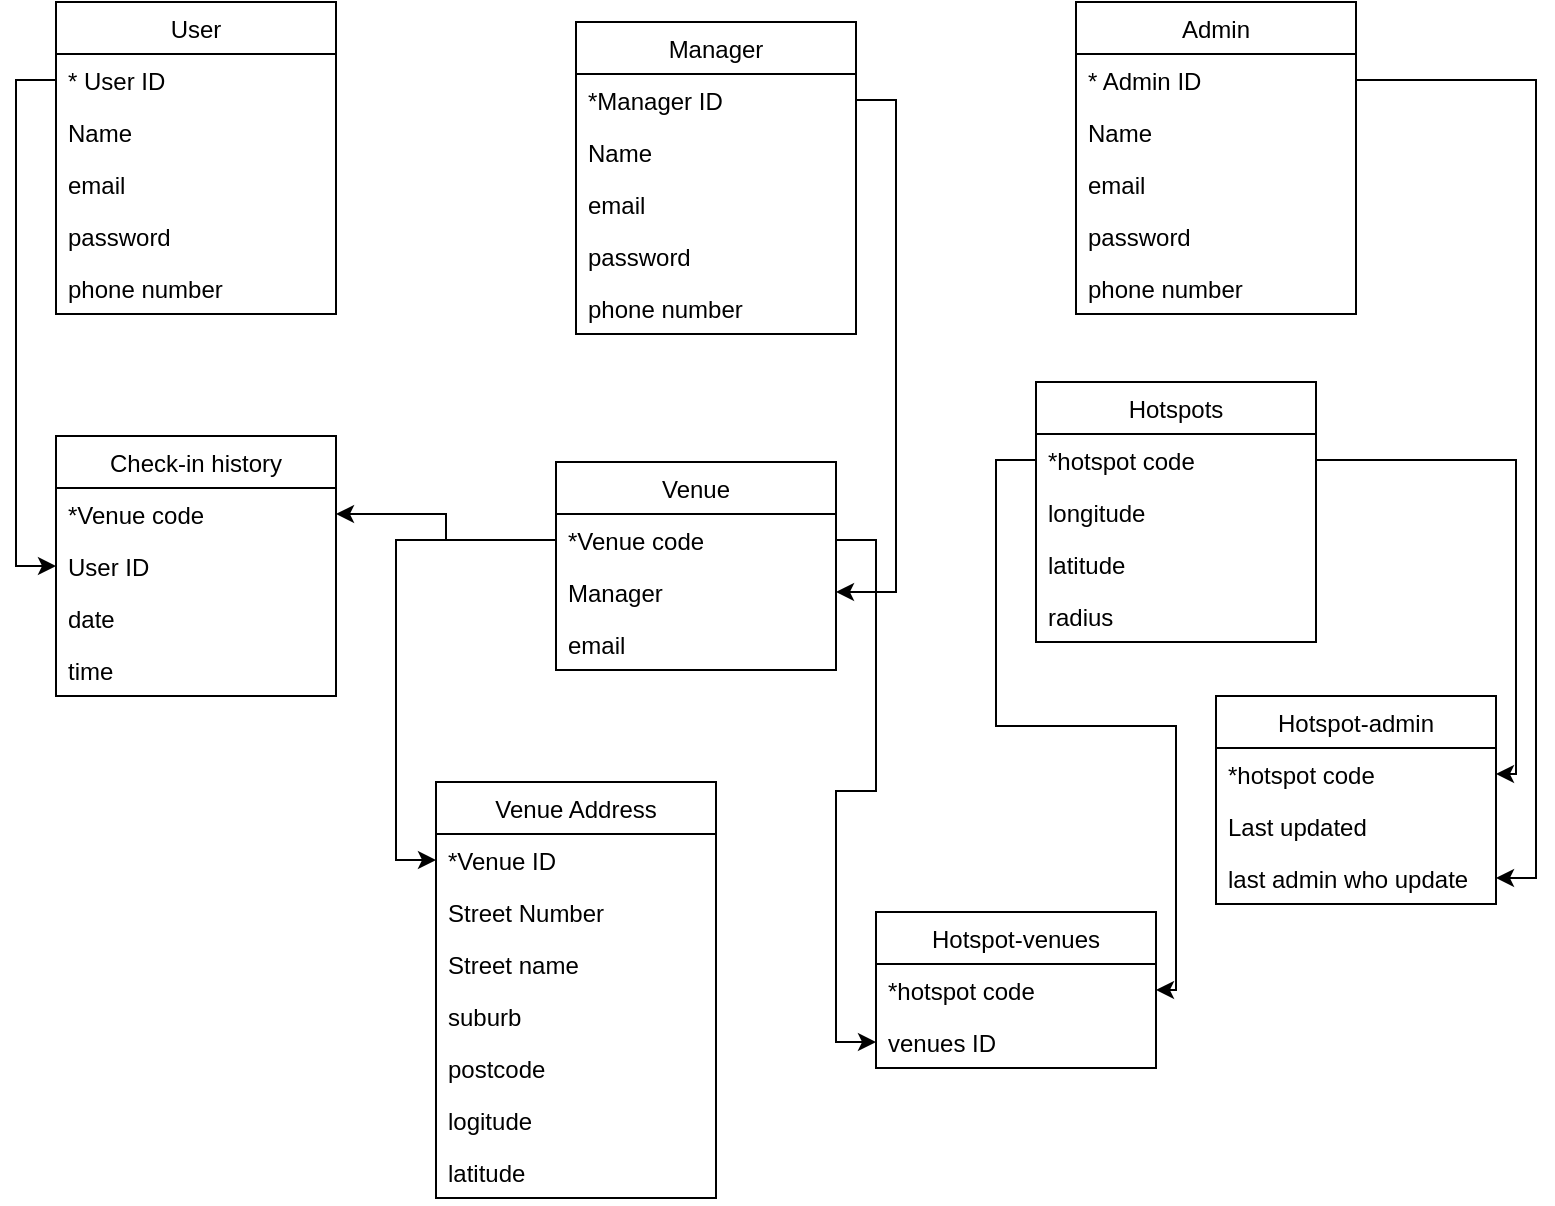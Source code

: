 <mxfile version="14.7.6" type="device"><diagram id="hts6R-OQhtAi6WgxN17U" name="Page-1"><mxGraphModel dx="1303" dy="780" grid="1" gridSize="10" guides="1" tooltips="1" connect="1" arrows="1" fold="1" page="1" pageScale="1" pageWidth="827" pageHeight="1169" math="0" shadow="0"><root><mxCell id="0"/><mxCell id="1" parent="0"/><mxCell id="DqzICGgm_i6fy6qSfMuo-1" value="User" style="swimlane;fontStyle=0;childLayout=stackLayout;horizontal=1;startSize=26;horizontalStack=0;resizeParent=1;resizeParentMax=0;resizeLast=0;collapsible=1;marginBottom=0;" parent="1" vertex="1"><mxGeometry x="70" y="40" width="140" height="156" as="geometry"/></mxCell><mxCell id="DqzICGgm_i6fy6qSfMuo-6" value="* User ID" style="text;strokeColor=none;fillColor=none;align=left;verticalAlign=top;spacingLeft=4;spacingRight=4;overflow=hidden;rotatable=0;points=[[0,0.5],[1,0.5]];portConstraint=eastwest;" parent="DqzICGgm_i6fy6qSfMuo-1" vertex="1"><mxGeometry y="26" width="140" height="26" as="geometry"/></mxCell><mxCell id="DqzICGgm_i6fy6qSfMuo-2" value="Name" style="text;strokeColor=none;fillColor=none;align=left;verticalAlign=top;spacingLeft=4;spacingRight=4;overflow=hidden;rotatable=0;points=[[0,0.5],[1,0.5]];portConstraint=eastwest;" parent="DqzICGgm_i6fy6qSfMuo-1" vertex="1"><mxGeometry y="52" width="140" height="26" as="geometry"/></mxCell><mxCell id="DqzICGgm_i6fy6qSfMuo-3" value="email" style="text;strokeColor=none;fillColor=none;align=left;verticalAlign=top;spacingLeft=4;spacingRight=4;overflow=hidden;rotatable=0;points=[[0,0.5],[1,0.5]];portConstraint=eastwest;" parent="DqzICGgm_i6fy6qSfMuo-1" vertex="1"><mxGeometry y="78" width="140" height="26" as="geometry"/></mxCell><mxCell id="DqzICGgm_i6fy6qSfMuo-4" value="password" style="text;strokeColor=none;fillColor=none;align=left;verticalAlign=top;spacingLeft=4;spacingRight=4;overflow=hidden;rotatable=0;points=[[0,0.5],[1,0.5]];portConstraint=eastwest;" parent="DqzICGgm_i6fy6qSfMuo-1" vertex="1"><mxGeometry y="104" width="140" height="26" as="geometry"/></mxCell><mxCell id="DqzICGgm_i6fy6qSfMuo-5" value="phone number" style="text;strokeColor=none;fillColor=none;align=left;verticalAlign=top;spacingLeft=4;spacingRight=4;overflow=hidden;rotatable=0;points=[[0,0.5],[1,0.5]];portConstraint=eastwest;" parent="DqzICGgm_i6fy6qSfMuo-1" vertex="1"><mxGeometry y="130" width="140" height="26" as="geometry"/></mxCell><mxCell id="DqzICGgm_i6fy6qSfMuo-7" value="Venue" style="swimlane;fontStyle=0;childLayout=stackLayout;horizontal=1;startSize=26;horizontalStack=0;resizeParent=1;resizeParentMax=0;resizeLast=0;collapsible=1;marginBottom=0;" parent="1" vertex="1"><mxGeometry x="320" y="270" width="140" height="104" as="geometry"/></mxCell><mxCell id="DqzICGgm_i6fy6qSfMuo-9" value="*Venue code" style="text;strokeColor=none;fillColor=none;align=left;verticalAlign=top;spacingLeft=4;spacingRight=4;overflow=hidden;rotatable=0;points=[[0,0.5],[1,0.5]];portConstraint=eastwest;" parent="DqzICGgm_i6fy6qSfMuo-7" vertex="1"><mxGeometry y="26" width="140" height="26" as="geometry"/></mxCell><mxCell id="DqzICGgm_i6fy6qSfMuo-8" value="Manager" style="text;strokeColor=none;fillColor=none;align=left;verticalAlign=top;spacingLeft=4;spacingRight=4;overflow=hidden;rotatable=0;points=[[0,0.5],[1,0.5]];portConstraint=eastwest;" parent="DqzICGgm_i6fy6qSfMuo-7" vertex="1"><mxGeometry y="52" width="140" height="26" as="geometry"/></mxCell><mxCell id="DqzICGgm_i6fy6qSfMuo-10" value="email" style="text;strokeColor=none;fillColor=none;align=left;verticalAlign=top;spacingLeft=4;spacingRight=4;overflow=hidden;rotatable=0;points=[[0,0.5],[1,0.5]];portConstraint=eastwest;" parent="DqzICGgm_i6fy6qSfMuo-7" vertex="1"><mxGeometry y="78" width="140" height="26" as="geometry"/></mxCell><mxCell id="DqzICGgm_i6fy6qSfMuo-13" value="Admin" style="swimlane;fontStyle=0;childLayout=stackLayout;horizontal=1;startSize=26;horizontalStack=0;resizeParent=1;resizeParentMax=0;resizeLast=0;collapsible=1;marginBottom=0;" parent="1" vertex="1"><mxGeometry x="580" y="40" width="140" height="156" as="geometry"/></mxCell><mxCell id="DqzICGgm_i6fy6qSfMuo-14" value="* Admin ID" style="text;strokeColor=none;fillColor=none;align=left;verticalAlign=top;spacingLeft=4;spacingRight=4;overflow=hidden;rotatable=0;points=[[0,0.5],[1,0.5]];portConstraint=eastwest;" parent="DqzICGgm_i6fy6qSfMuo-13" vertex="1"><mxGeometry y="26" width="140" height="26" as="geometry"/></mxCell><mxCell id="DqzICGgm_i6fy6qSfMuo-15" value="Name" style="text;strokeColor=none;fillColor=none;align=left;verticalAlign=top;spacingLeft=4;spacingRight=4;overflow=hidden;rotatable=0;points=[[0,0.5],[1,0.5]];portConstraint=eastwest;" parent="DqzICGgm_i6fy6qSfMuo-13" vertex="1"><mxGeometry y="52" width="140" height="26" as="geometry"/></mxCell><mxCell id="DqzICGgm_i6fy6qSfMuo-16" value="email" style="text;strokeColor=none;fillColor=none;align=left;verticalAlign=top;spacingLeft=4;spacingRight=4;overflow=hidden;rotatable=0;points=[[0,0.5],[1,0.5]];portConstraint=eastwest;" parent="DqzICGgm_i6fy6qSfMuo-13" vertex="1"><mxGeometry y="78" width="140" height="26" as="geometry"/></mxCell><mxCell id="DqzICGgm_i6fy6qSfMuo-17" value="password" style="text;strokeColor=none;fillColor=none;align=left;verticalAlign=top;spacingLeft=4;spacingRight=4;overflow=hidden;rotatable=0;points=[[0,0.5],[1,0.5]];portConstraint=eastwest;" parent="DqzICGgm_i6fy6qSfMuo-13" vertex="1"><mxGeometry y="104" width="140" height="26" as="geometry"/></mxCell><mxCell id="DqzICGgm_i6fy6qSfMuo-18" value="phone number" style="text;strokeColor=none;fillColor=none;align=left;verticalAlign=top;spacingLeft=4;spacingRight=4;overflow=hidden;rotatable=0;points=[[0,0.5],[1,0.5]];portConstraint=eastwest;" parent="DqzICGgm_i6fy6qSfMuo-13" vertex="1"><mxGeometry y="130" width="140" height="26" as="geometry"/></mxCell><mxCell id="DqzICGgm_i6fy6qSfMuo-19" value="Manager" style="swimlane;fontStyle=0;childLayout=stackLayout;horizontal=1;startSize=26;horizontalStack=0;resizeParent=1;resizeParentMax=0;resizeLast=0;collapsible=1;marginBottom=0;" parent="1" vertex="1"><mxGeometry x="330" y="50" width="140" height="156" as="geometry"/></mxCell><mxCell id="DqzICGgm_i6fy6qSfMuo-20" value="*Manager ID" style="text;strokeColor=none;fillColor=none;align=left;verticalAlign=top;spacingLeft=4;spacingRight=4;overflow=hidden;rotatable=0;points=[[0,0.5],[1,0.5]];portConstraint=eastwest;" parent="DqzICGgm_i6fy6qSfMuo-19" vertex="1"><mxGeometry y="26" width="140" height="26" as="geometry"/></mxCell><mxCell id="DqzICGgm_i6fy6qSfMuo-21" value="Name" style="text;strokeColor=none;fillColor=none;align=left;verticalAlign=top;spacingLeft=4;spacingRight=4;overflow=hidden;rotatable=0;points=[[0,0.5],[1,0.5]];portConstraint=eastwest;" parent="DqzICGgm_i6fy6qSfMuo-19" vertex="1"><mxGeometry y="52" width="140" height="26" as="geometry"/></mxCell><mxCell id="DqzICGgm_i6fy6qSfMuo-22" value="email" style="text;strokeColor=none;fillColor=none;align=left;verticalAlign=top;spacingLeft=4;spacingRight=4;overflow=hidden;rotatable=0;points=[[0,0.5],[1,0.5]];portConstraint=eastwest;" parent="DqzICGgm_i6fy6qSfMuo-19" vertex="1"><mxGeometry y="78" width="140" height="26" as="geometry"/></mxCell><mxCell id="DqzICGgm_i6fy6qSfMuo-23" value="password" style="text;strokeColor=none;fillColor=none;align=left;verticalAlign=top;spacingLeft=4;spacingRight=4;overflow=hidden;rotatable=0;points=[[0,0.5],[1,0.5]];portConstraint=eastwest;" parent="DqzICGgm_i6fy6qSfMuo-19" vertex="1"><mxGeometry y="104" width="140" height="26" as="geometry"/></mxCell><mxCell id="DqzICGgm_i6fy6qSfMuo-24" value="phone number" style="text;strokeColor=none;fillColor=none;align=left;verticalAlign=top;spacingLeft=4;spacingRight=4;overflow=hidden;rotatable=0;points=[[0,0.5],[1,0.5]];portConstraint=eastwest;" parent="DqzICGgm_i6fy6qSfMuo-19" vertex="1"><mxGeometry y="130" width="140" height="26" as="geometry"/></mxCell><mxCell id="DqzICGgm_i6fy6qSfMuo-26" value="Venue Address" style="swimlane;fontStyle=0;childLayout=stackLayout;horizontal=1;startSize=26;horizontalStack=0;resizeParent=1;resizeParentMax=0;resizeLast=0;collapsible=1;marginBottom=0;" parent="1" vertex="1"><mxGeometry x="260" y="430" width="140" height="208" as="geometry"/></mxCell><mxCell id="DqzICGgm_i6fy6qSfMuo-27" value="*Venue ID" style="text;strokeColor=none;fillColor=none;align=left;verticalAlign=top;spacingLeft=4;spacingRight=4;overflow=hidden;rotatable=0;points=[[0,0.5],[1,0.5]];portConstraint=eastwest;" parent="DqzICGgm_i6fy6qSfMuo-26" vertex="1"><mxGeometry y="26" width="140" height="26" as="geometry"/></mxCell><mxCell id="DqzICGgm_i6fy6qSfMuo-28" value="Street Number" style="text;strokeColor=none;fillColor=none;align=left;verticalAlign=top;spacingLeft=4;spacingRight=4;overflow=hidden;rotatable=0;points=[[0,0.5],[1,0.5]];portConstraint=eastwest;" parent="DqzICGgm_i6fy6qSfMuo-26" vertex="1"><mxGeometry y="52" width="140" height="26" as="geometry"/></mxCell><mxCell id="DqzICGgm_i6fy6qSfMuo-29" value="Street name" style="text;strokeColor=none;fillColor=none;align=left;verticalAlign=top;spacingLeft=4;spacingRight=4;overflow=hidden;rotatable=0;points=[[0,0.5],[1,0.5]];portConstraint=eastwest;" parent="DqzICGgm_i6fy6qSfMuo-26" vertex="1"><mxGeometry y="78" width="140" height="26" as="geometry"/></mxCell><mxCell id="DqzICGgm_i6fy6qSfMuo-30" value="suburb" style="text;strokeColor=none;fillColor=none;align=left;verticalAlign=top;spacingLeft=4;spacingRight=4;overflow=hidden;rotatable=0;points=[[0,0.5],[1,0.5]];portConstraint=eastwest;" parent="DqzICGgm_i6fy6qSfMuo-26" vertex="1"><mxGeometry y="104" width="140" height="26" as="geometry"/></mxCell><mxCell id="DqzICGgm_i6fy6qSfMuo-31" value="postcode" style="text;strokeColor=none;fillColor=none;align=left;verticalAlign=top;spacingLeft=4;spacingRight=4;overflow=hidden;rotatable=0;points=[[0,0.5],[1,0.5]];portConstraint=eastwest;" parent="DqzICGgm_i6fy6qSfMuo-26" vertex="1"><mxGeometry y="130" width="140" height="26" as="geometry"/></mxCell><mxCell id="DqzICGgm_i6fy6qSfMuo-33" value="logitude" style="text;strokeColor=none;fillColor=none;align=left;verticalAlign=top;spacingLeft=4;spacingRight=4;overflow=hidden;rotatable=0;points=[[0,0.5],[1,0.5]];portConstraint=eastwest;" parent="DqzICGgm_i6fy6qSfMuo-26" vertex="1"><mxGeometry y="156" width="140" height="26" as="geometry"/></mxCell><mxCell id="DqzICGgm_i6fy6qSfMuo-34" value="latitude" style="text;strokeColor=none;fillColor=none;align=left;verticalAlign=top;spacingLeft=4;spacingRight=4;overflow=hidden;rotatable=0;points=[[0,0.5],[1,0.5]];portConstraint=eastwest;" parent="DqzICGgm_i6fy6qSfMuo-26" vertex="1"><mxGeometry y="182" width="140" height="26" as="geometry"/></mxCell><mxCell id="DqzICGgm_i6fy6qSfMuo-35" style="edgeStyle=orthogonalEdgeStyle;rounded=0;orthogonalLoop=1;jettySize=auto;html=1;exitX=1;exitY=0.5;exitDx=0;exitDy=0;entryX=1;entryY=0.5;entryDx=0;entryDy=0;" parent="1" source="DqzICGgm_i6fy6qSfMuo-20" target="DqzICGgm_i6fy6qSfMuo-8" edge="1"><mxGeometry relative="1" as="geometry"/></mxCell><mxCell id="DqzICGgm_i6fy6qSfMuo-36" style="edgeStyle=orthogonalEdgeStyle;rounded=0;orthogonalLoop=1;jettySize=auto;html=1;exitX=0;exitY=0.5;exitDx=0;exitDy=0;entryX=0;entryY=0.5;entryDx=0;entryDy=0;" parent="1" source="DqzICGgm_i6fy6qSfMuo-9" target="DqzICGgm_i6fy6qSfMuo-27" edge="1"><mxGeometry relative="1" as="geometry"/></mxCell><mxCell id="DqzICGgm_i6fy6qSfMuo-51" value="Hotspot-venues" style="swimlane;fontStyle=0;childLayout=stackLayout;horizontal=1;startSize=26;horizontalStack=0;resizeParent=1;resizeParentMax=0;resizeLast=0;collapsible=1;marginBottom=0;" parent="1" vertex="1"><mxGeometry x="480" y="495" width="140" height="78" as="geometry"/></mxCell><mxCell id="DqzICGgm_i6fy6qSfMuo-52" value="*hotspot code" style="text;strokeColor=none;fillColor=none;align=left;verticalAlign=top;spacingLeft=4;spacingRight=4;overflow=hidden;rotatable=0;points=[[0,0.5],[1,0.5]];portConstraint=eastwest;" parent="DqzICGgm_i6fy6qSfMuo-51" vertex="1"><mxGeometry y="26" width="140" height="26" as="geometry"/></mxCell><mxCell id="DqzICGgm_i6fy6qSfMuo-53" value="venues ID" style="text;strokeColor=none;fillColor=none;align=left;verticalAlign=top;spacingLeft=4;spacingRight=4;overflow=hidden;rotatable=0;points=[[0,0.5],[1,0.5]];portConstraint=eastwest;" parent="DqzICGgm_i6fy6qSfMuo-51" vertex="1"><mxGeometry y="52" width="140" height="26" as="geometry"/></mxCell><mxCell id="YCgjK29ecNYAXrjBgQTV-2" value="Check-in history" style="swimlane;fontStyle=0;childLayout=stackLayout;horizontal=1;startSize=26;horizontalStack=0;resizeParent=1;resizeParentMax=0;resizeLast=0;collapsible=1;marginBottom=0;" parent="1" vertex="1"><mxGeometry x="70" y="257" width="140" height="130" as="geometry"/></mxCell><mxCell id="YCgjK29ecNYAXrjBgQTV-3" value="*Venue code" style="text;strokeColor=none;fillColor=none;align=left;verticalAlign=top;spacingLeft=4;spacingRight=4;overflow=hidden;rotatable=0;points=[[0,0.5],[1,0.5]];portConstraint=eastwest;" parent="YCgjK29ecNYAXrjBgQTV-2" vertex="1"><mxGeometry y="26" width="140" height="26" as="geometry"/></mxCell><mxCell id="YCgjK29ecNYAXrjBgQTV-4" value="User ID" style="text;strokeColor=none;fillColor=none;align=left;verticalAlign=top;spacingLeft=4;spacingRight=4;overflow=hidden;rotatable=0;points=[[0,0.5],[1,0.5]];portConstraint=eastwest;" parent="YCgjK29ecNYAXrjBgQTV-2" vertex="1"><mxGeometry y="52" width="140" height="26" as="geometry"/></mxCell><mxCell id="YCgjK29ecNYAXrjBgQTV-5" value="date" style="text;strokeColor=none;fillColor=none;align=left;verticalAlign=top;spacingLeft=4;spacingRight=4;overflow=hidden;rotatable=0;points=[[0,0.5],[1,0.5]];portConstraint=eastwest;" parent="YCgjK29ecNYAXrjBgQTV-2" vertex="1"><mxGeometry y="78" width="140" height="26" as="geometry"/></mxCell><mxCell id="YCgjK29ecNYAXrjBgQTV-6" value="time" style="text;strokeColor=none;fillColor=none;align=left;verticalAlign=top;spacingLeft=4;spacingRight=4;overflow=hidden;rotatable=0;points=[[0,0.5],[1,0.5]];portConstraint=eastwest;" parent="YCgjK29ecNYAXrjBgQTV-2" vertex="1"><mxGeometry y="104" width="140" height="26" as="geometry"/></mxCell><mxCell id="YCgjK29ecNYAXrjBgQTV-7" style="edgeStyle=orthogonalEdgeStyle;rounded=0;orthogonalLoop=1;jettySize=auto;html=1;exitX=0;exitY=0.5;exitDx=0;exitDy=0;entryX=1;entryY=0.5;entryDx=0;entryDy=0;" parent="1" source="DqzICGgm_i6fy6qSfMuo-9" target="YCgjK29ecNYAXrjBgQTV-3" edge="1"><mxGeometry relative="1" as="geometry"/></mxCell><mxCell id="YCgjK29ecNYAXrjBgQTV-8" style="edgeStyle=orthogonalEdgeStyle;rounded=0;orthogonalLoop=1;jettySize=auto;html=1;exitX=0;exitY=0.5;exitDx=0;exitDy=0;entryX=0;entryY=0.5;entryDx=0;entryDy=0;" parent="1" source="DqzICGgm_i6fy6qSfMuo-6" target="YCgjK29ecNYAXrjBgQTV-4" edge="1"><mxGeometry relative="1" as="geometry"/></mxCell><mxCell id="YCgjK29ecNYAXrjBgQTV-9" value="Hotspots" style="swimlane;fontStyle=0;childLayout=stackLayout;horizontal=1;startSize=26;horizontalStack=0;resizeParent=1;resizeParentMax=0;resizeLast=0;collapsible=1;marginBottom=0;" parent="1" vertex="1"><mxGeometry x="560" y="230" width="140" height="130" as="geometry"/></mxCell><mxCell id="YCgjK29ecNYAXrjBgQTV-10" value="*hotspot code" style="text;strokeColor=none;fillColor=none;align=left;verticalAlign=top;spacingLeft=4;spacingRight=4;overflow=hidden;rotatable=0;points=[[0,0.5],[1,0.5]];portConstraint=eastwest;" parent="YCgjK29ecNYAXrjBgQTV-9" vertex="1"><mxGeometry y="26" width="140" height="26" as="geometry"/></mxCell><mxCell id="YCgjK29ecNYAXrjBgQTV-11" value="longitude" style="text;strokeColor=none;fillColor=none;align=left;verticalAlign=top;spacingLeft=4;spacingRight=4;overflow=hidden;rotatable=0;points=[[0,0.5],[1,0.5]];portConstraint=eastwest;" parent="YCgjK29ecNYAXrjBgQTV-9" vertex="1"><mxGeometry y="52" width="140" height="26" as="geometry"/></mxCell><mxCell id="YCgjK29ecNYAXrjBgQTV-12" value="latitude" style="text;strokeColor=none;fillColor=none;align=left;verticalAlign=top;spacingLeft=4;spacingRight=4;overflow=hidden;rotatable=0;points=[[0,0.5],[1,0.5]];portConstraint=eastwest;" parent="YCgjK29ecNYAXrjBgQTV-9" vertex="1"><mxGeometry y="78" width="140" height="26" as="geometry"/></mxCell><mxCell id="YCgjK29ecNYAXrjBgQTV-13" value="radius" style="text;strokeColor=none;fillColor=none;align=left;verticalAlign=top;spacingLeft=4;spacingRight=4;overflow=hidden;rotatable=0;points=[[0,0.5],[1,0.5]];portConstraint=eastwest;" parent="YCgjK29ecNYAXrjBgQTV-9" vertex="1"><mxGeometry y="104" width="140" height="26" as="geometry"/></mxCell><mxCell id="YCgjK29ecNYAXrjBgQTV-14" style="edgeStyle=orthogonalEdgeStyle;rounded=0;orthogonalLoop=1;jettySize=auto;html=1;exitX=0;exitY=0.5;exitDx=0;exitDy=0;entryX=1;entryY=0.5;entryDx=0;entryDy=0;" parent="1" source="YCgjK29ecNYAXrjBgQTV-10" target="DqzICGgm_i6fy6qSfMuo-52" edge="1"><mxGeometry relative="1" as="geometry"><Array as="points"><mxPoint x="540" y="269"/><mxPoint x="540" y="402"/><mxPoint x="630" y="402"/><mxPoint x="630" y="534"/></Array></mxGeometry></mxCell><mxCell id="YCgjK29ecNYAXrjBgQTV-16" style="edgeStyle=orthogonalEdgeStyle;rounded=0;orthogonalLoop=1;jettySize=auto;html=1;exitX=1;exitY=0.5;exitDx=0;exitDy=0;entryX=0;entryY=0.5;entryDx=0;entryDy=0;" parent="1" source="DqzICGgm_i6fy6qSfMuo-9" target="DqzICGgm_i6fy6qSfMuo-53" edge="1"><mxGeometry relative="1" as="geometry"/></mxCell><mxCell id="YCgjK29ecNYAXrjBgQTV-17" value="Hotspot-admin" style="swimlane;fontStyle=0;childLayout=stackLayout;horizontal=1;startSize=26;horizontalStack=0;resizeParent=1;resizeParentMax=0;resizeLast=0;collapsible=1;marginBottom=0;" parent="1" vertex="1"><mxGeometry x="650" y="387" width="140" height="104" as="geometry"/></mxCell><mxCell id="YCgjK29ecNYAXrjBgQTV-18" value="*hotspot code" style="text;strokeColor=none;fillColor=none;align=left;verticalAlign=top;spacingLeft=4;spacingRight=4;overflow=hidden;rotatable=0;points=[[0,0.5],[1,0.5]];portConstraint=eastwest;" parent="YCgjK29ecNYAXrjBgQTV-17" vertex="1"><mxGeometry y="26" width="140" height="26" as="geometry"/></mxCell><mxCell id="YCgjK29ecNYAXrjBgQTV-19" value="Last updated" style="text;strokeColor=none;fillColor=none;align=left;verticalAlign=top;spacingLeft=4;spacingRight=4;overflow=hidden;rotatable=0;points=[[0,0.5],[1,0.5]];portConstraint=eastwest;" parent="YCgjK29ecNYAXrjBgQTV-17" vertex="1"><mxGeometry y="52" width="140" height="26" as="geometry"/></mxCell><mxCell id="YCgjK29ecNYAXrjBgQTV-20" value="last admin who update" style="text;strokeColor=none;fillColor=none;align=left;verticalAlign=top;spacingLeft=4;spacingRight=4;overflow=hidden;rotatable=0;points=[[0,0.5],[1,0.5]];portConstraint=eastwest;" parent="YCgjK29ecNYAXrjBgQTV-17" vertex="1"><mxGeometry y="78" width="140" height="26" as="geometry"/></mxCell><mxCell id="YCgjK29ecNYAXrjBgQTV-21" style="edgeStyle=orthogonalEdgeStyle;rounded=0;orthogonalLoop=1;jettySize=auto;html=1;exitX=1;exitY=0.5;exitDx=0;exitDy=0;entryX=1;entryY=0.5;entryDx=0;entryDy=0;" parent="1" source="DqzICGgm_i6fy6qSfMuo-14" target="YCgjK29ecNYAXrjBgQTV-20" edge="1"><mxGeometry relative="1" as="geometry"/></mxCell><mxCell id="YCgjK29ecNYAXrjBgQTV-22" style="edgeStyle=orthogonalEdgeStyle;rounded=0;orthogonalLoop=1;jettySize=auto;html=1;exitX=1;exitY=0.5;exitDx=0;exitDy=0;entryX=1;entryY=0.5;entryDx=0;entryDy=0;" parent="1" source="YCgjK29ecNYAXrjBgQTV-10" target="YCgjK29ecNYAXrjBgQTV-18" edge="1"><mxGeometry relative="1" as="geometry"><mxPoint x="760" y="290" as="targetPoint"/><Array as="points"><mxPoint x="800" y="269"/><mxPoint x="800" y="426"/></Array></mxGeometry></mxCell></root></mxGraphModel></diagram></mxfile>
